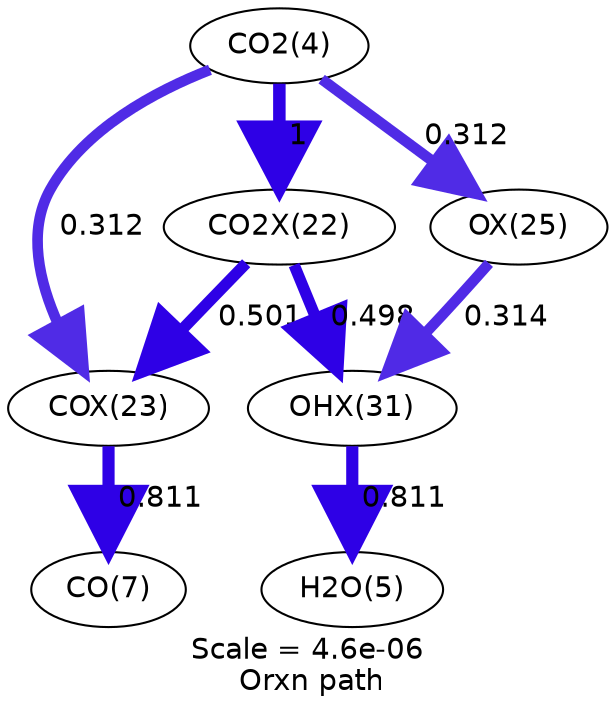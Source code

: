 digraph reaction_paths {
center=1;
s25 -> s2[fontname="Helvetica", penwidth=6, arrowsize=3, color="0.7, 1.5, 0.9"
, label=" 1"];
s25 -> s3[fontname="Helvetica", penwidth=5.12, arrowsize=2.56, color="0.7, 0.812, 0.9"
, label=" 0.312"];
s25 -> s5[fontname="Helvetica", penwidth=5.12, arrowsize=2.56, color="0.7, 0.812, 0.9"
, label=" 0.312"];
s2 -> s3[fontname="Helvetica", penwidth=5.48, arrowsize=2.74, color="0.7, 1, 0.9"
, label=" 0.501"];
s2 -> s11[fontname="Helvetica", penwidth=5.47, arrowsize=2.74, color="0.7, 0.998, 0.9"
, label=" 0.498"];
s3 -> s28[fontname="Helvetica", penwidth=5.84, arrowsize=2.92, color="0.7, 1.31, 0.9"
, label=" 0.811"];
s5 -> s11[fontname="Helvetica", penwidth=5.13, arrowsize=2.56, color="0.7, 0.814, 0.9"
, label=" 0.314"];
s11 -> s26[fontname="Helvetica", penwidth=5.84, arrowsize=2.92, color="0.7, 1.31, 0.9"
, label=" 0.811"];
s2 [ fontname="Helvetica", label="CO2X(22)"];
s3 [ fontname="Helvetica", label="COX(23)"];
s5 [ fontname="Helvetica", label="OX(25)"];
s11 [ fontname="Helvetica", label="OHX(31)"];
s25 [ fontname="Helvetica", label="CO2(4)"];
s26 [ fontname="Helvetica", label="H2O(5)"];
s28 [ fontname="Helvetica", label="CO(7)"];
 label = "Scale = 4.6e-06\l Orxn path";
 fontname = "Helvetica";
}
